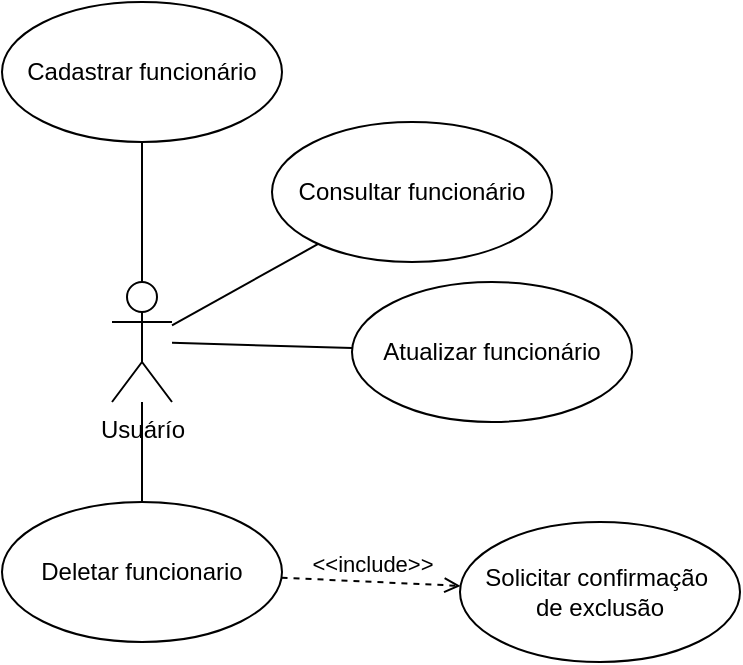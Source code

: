 <mxfile version="24.8.3">
  <diagram name="Página-1" id="tNbT-hRWDwLjMp5gfQlE">
    <mxGraphModel dx="1434" dy="780" grid="1" gridSize="10" guides="1" tooltips="1" connect="1" arrows="1" fold="1" page="1" pageScale="1" pageWidth="827" pageHeight="1169" math="0" shadow="0">
      <root>
        <mxCell id="0" />
        <mxCell id="1" parent="0" />
        <mxCell id="mAhOd17AUSU8kwqNEtr2-4" value="Usuárío" style="shape=umlActor;html=1;verticalLabelPosition=bottom;verticalAlign=top;align=center;" vertex="1" parent="1">
          <mxGeometry x="170" y="280" width="30" height="60" as="geometry" />
        </mxCell>
        <mxCell id="mAhOd17AUSU8kwqNEtr2-6" value="Solicitar confirmação&amp;nbsp;&lt;div&gt;de exclusão&lt;/div&gt;" style="ellipse;whiteSpace=wrap;html=1;" vertex="1" parent="1">
          <mxGeometry x="344" y="400" width="140" height="70" as="geometry" />
        </mxCell>
        <mxCell id="mAhOd17AUSU8kwqNEtr2-15" value="" style="rounded=0;orthogonalLoop=1;jettySize=auto;html=1;endArrow=none;endFill=0;" edge="1" parent="1" source="mAhOd17AUSU8kwqNEtr2-7" target="mAhOd17AUSU8kwqNEtr2-4">
          <mxGeometry relative="1" as="geometry" />
        </mxCell>
        <mxCell id="mAhOd17AUSU8kwqNEtr2-7" value="Atualizar funcionário" style="ellipse;whiteSpace=wrap;html=1;" vertex="1" parent="1">
          <mxGeometry x="290" y="280" width="140" height="70" as="geometry" />
        </mxCell>
        <mxCell id="mAhOd17AUSU8kwqNEtr2-14" style="rounded=0;orthogonalLoop=1;jettySize=auto;html=1;endArrow=none;endFill=0;" edge="1" parent="1" source="mAhOd17AUSU8kwqNEtr2-8" target="mAhOd17AUSU8kwqNEtr2-4">
          <mxGeometry relative="1" as="geometry" />
        </mxCell>
        <mxCell id="mAhOd17AUSU8kwqNEtr2-8" value="Consultar funcionário" style="ellipse;whiteSpace=wrap;html=1;" vertex="1" parent="1">
          <mxGeometry x="250" y="200" width="140" height="70" as="geometry" />
        </mxCell>
        <mxCell id="mAhOd17AUSU8kwqNEtr2-13" value="" style="rounded=0;orthogonalLoop=1;jettySize=auto;html=1;endArrow=none;endFill=0;" edge="1" parent="1" source="mAhOd17AUSU8kwqNEtr2-9" target="mAhOd17AUSU8kwqNEtr2-4">
          <mxGeometry relative="1" as="geometry" />
        </mxCell>
        <mxCell id="mAhOd17AUSU8kwqNEtr2-9" value="Cadastrar funcionário" style="ellipse;whiteSpace=wrap;html=1;" vertex="1" parent="1">
          <mxGeometry x="115" y="140" width="140" height="70" as="geometry" />
        </mxCell>
        <mxCell id="mAhOd17AUSU8kwqNEtr2-17" value="" style="rounded=0;orthogonalLoop=1;jettySize=auto;html=1;endArrow=none;endFill=0;" edge="1" parent="1" source="mAhOd17AUSU8kwqNEtr2-10" target="mAhOd17AUSU8kwqNEtr2-4">
          <mxGeometry relative="1" as="geometry" />
        </mxCell>
        <mxCell id="mAhOd17AUSU8kwqNEtr2-10" value="Deletar funcionario" style="ellipse;whiteSpace=wrap;html=1;" vertex="1" parent="1">
          <mxGeometry x="115" y="390" width="140" height="70" as="geometry" />
        </mxCell>
        <mxCell id="mAhOd17AUSU8kwqNEtr2-18" value="&amp;lt;&amp;lt;include&amp;gt;&amp;gt;" style="edgeStyle=none;html=1;endArrow=open;verticalAlign=bottom;dashed=1;labelBackgroundColor=none;rounded=0;" edge="1" parent="1" source="mAhOd17AUSU8kwqNEtr2-10" target="mAhOd17AUSU8kwqNEtr2-6">
          <mxGeometry width="160" relative="1" as="geometry">
            <mxPoint x="330" y="400" as="sourcePoint" />
            <mxPoint x="490" y="400" as="targetPoint" />
          </mxGeometry>
        </mxCell>
      </root>
    </mxGraphModel>
  </diagram>
</mxfile>
